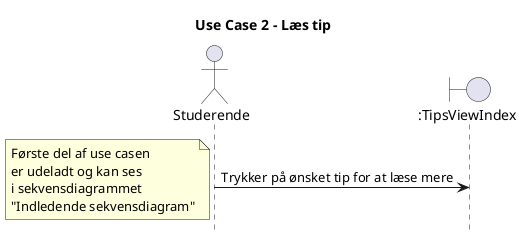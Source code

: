 @startuml
title Use Case 2 - Læs tip
hide footbox
actor       Studerende       as stud
boundary       ":TipsViewIndex"       as tipsindex

stud -> tipsindex: Trykker på ønsket tip for at læse mere

note left
Første del af use casen
er udeladt og kan ses
i sekvensdiagrammet
"Indledende sekvensdiagram"
end note

@enduml
